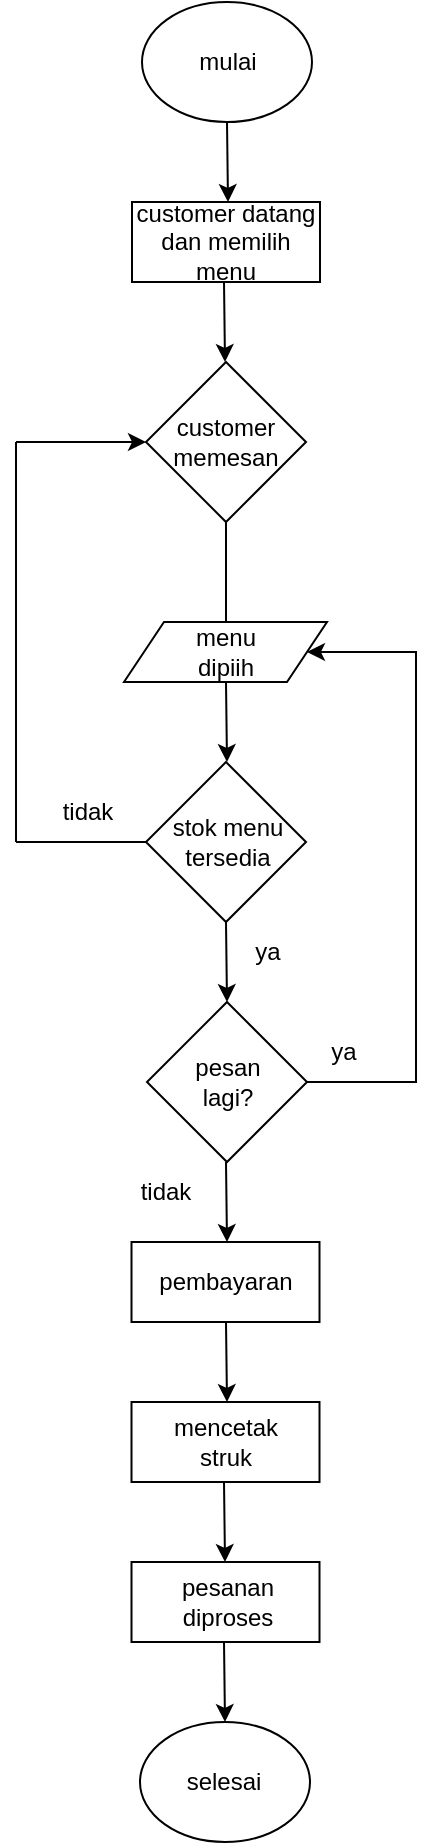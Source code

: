 <mxfile version="20.3.0" type="device"><diagram id="wQU_FQzG6KRm60_oDO9l" name="Page-1"><mxGraphModel dx="1581" dy="779" grid="1" gridSize="10" guides="1" tooltips="1" connect="1" arrows="1" fold="1" page="1" pageScale="1" pageWidth="850" pageHeight="1100" math="0" shadow="0"><root><mxCell id="0"/><mxCell id="1" parent="0"/><mxCell id="V8lw01-Pp9GGQgvy7FO_-1" value="" style="ellipse;whiteSpace=wrap;html=1;" vertex="1" parent="1"><mxGeometry x="383" y="10" width="85" height="60" as="geometry"/></mxCell><mxCell id="V8lw01-Pp9GGQgvy7FO_-2" value="mulai" style="text;html=1;strokeColor=none;fillColor=none;align=center;verticalAlign=middle;whiteSpace=wrap;rounded=0;" vertex="1" parent="1"><mxGeometry x="395.5" y="25" width="60" height="30" as="geometry"/></mxCell><mxCell id="V8lw01-Pp9GGQgvy7FO_-5" value="" style="endArrow=classic;html=1;rounded=0;exitX=0.5;exitY=1;exitDx=0;exitDy=0;" edge="1" parent="1" source="V8lw01-Pp9GGQgvy7FO_-1"><mxGeometry width="50" height="50" relative="1" as="geometry"><mxPoint x="400" y="150" as="sourcePoint"/><mxPoint x="426" y="110" as="targetPoint"/></mxGeometry></mxCell><mxCell id="V8lw01-Pp9GGQgvy7FO_-6" value="" style="rounded=0;whiteSpace=wrap;html=1;" vertex="1" parent="1"><mxGeometry x="378" y="110" width="94" height="40" as="geometry"/></mxCell><mxCell id="V8lw01-Pp9GGQgvy7FO_-7" value="" style="endArrow=classic;html=1;rounded=0;exitX=0.5;exitY=1;exitDx=0;exitDy=0;" edge="1" parent="1"><mxGeometry width="50" height="50" relative="1" as="geometry"><mxPoint x="424" y="150" as="sourcePoint"/><mxPoint x="424.5" y="190" as="targetPoint"/></mxGeometry></mxCell><mxCell id="V8lw01-Pp9GGQgvy7FO_-8" value="" style="rhombus;whiteSpace=wrap;html=1;" vertex="1" parent="1"><mxGeometry x="385" y="190" width="80" height="80" as="geometry"/></mxCell><mxCell id="V8lw01-Pp9GGQgvy7FO_-9" value="" style="endArrow=none;html=1;rounded=0;entryX=0.5;entryY=1;entryDx=0;entryDy=0;" edge="1" parent="1" target="V8lw01-Pp9GGQgvy7FO_-8"><mxGeometry width="50" height="50" relative="1" as="geometry"><mxPoint x="425" y="320" as="sourcePoint"/><mxPoint x="450" y="270" as="targetPoint"/></mxGeometry></mxCell><mxCell id="V8lw01-Pp9GGQgvy7FO_-10" value="" style="shape=parallelogram;perimeter=parallelogramPerimeter;whiteSpace=wrap;html=1;fixedSize=1;" vertex="1" parent="1"><mxGeometry x="374" y="320" width="101.5" height="30" as="geometry"/></mxCell><mxCell id="V8lw01-Pp9GGQgvy7FO_-11" value="" style="endArrow=classic;html=1;rounded=0;exitX=0.5;exitY=1;exitDx=0;exitDy=0;" edge="1" parent="1"><mxGeometry width="50" height="50" relative="1" as="geometry"><mxPoint x="425" y="350" as="sourcePoint"/><mxPoint x="425.5" y="390" as="targetPoint"/></mxGeometry></mxCell><mxCell id="V8lw01-Pp9GGQgvy7FO_-12" value="" style="rhombus;whiteSpace=wrap;html=1;" vertex="1" parent="1"><mxGeometry x="385" y="390" width="80" height="80" as="geometry"/></mxCell><mxCell id="V8lw01-Pp9GGQgvy7FO_-13" value="" style="endArrow=classic;html=1;rounded=0;exitX=0.5;exitY=1;exitDx=0;exitDy=0;" edge="1" parent="1"><mxGeometry width="50" height="50" relative="1" as="geometry"><mxPoint x="425" y="470" as="sourcePoint"/><mxPoint x="425.5" y="510" as="targetPoint"/></mxGeometry></mxCell><mxCell id="V8lw01-Pp9GGQgvy7FO_-43" style="edgeStyle=orthogonalEdgeStyle;rounded=0;orthogonalLoop=1;jettySize=auto;html=1;entryX=1;entryY=0.5;entryDx=0;entryDy=0;" edge="1" parent="1" source="V8lw01-Pp9GGQgvy7FO_-14" target="V8lw01-Pp9GGQgvy7FO_-10"><mxGeometry relative="1" as="geometry"><Array as="points"><mxPoint x="520" y="550"/><mxPoint x="520" y="335"/></Array></mxGeometry></mxCell><mxCell id="V8lw01-Pp9GGQgvy7FO_-14" value="" style="rhombus;whiteSpace=wrap;html=1;" vertex="1" parent="1"><mxGeometry x="385.5" y="510" width="80" height="80" as="geometry"/></mxCell><mxCell id="V8lw01-Pp9GGQgvy7FO_-15" value="" style="endArrow=classic;html=1;rounded=0;exitX=0.5;exitY=1;exitDx=0;exitDy=0;" edge="1" parent="1"><mxGeometry width="50" height="50" relative="1" as="geometry"><mxPoint x="425" y="590" as="sourcePoint"/><mxPoint x="425.5" y="630" as="targetPoint"/></mxGeometry></mxCell><mxCell id="V8lw01-Pp9GGQgvy7FO_-16" value="" style="rounded=0;whiteSpace=wrap;html=1;" vertex="1" parent="1"><mxGeometry x="377.75" y="630" width="94" height="40" as="geometry"/></mxCell><mxCell id="V8lw01-Pp9GGQgvy7FO_-17" value="" style="endArrow=classic;html=1;rounded=0;exitX=0.5;exitY=1;exitDx=0;exitDy=0;" edge="1" parent="1"><mxGeometry width="50" height="50" relative="1" as="geometry"><mxPoint x="425" y="670" as="sourcePoint"/><mxPoint x="425.5" y="710" as="targetPoint"/></mxGeometry></mxCell><mxCell id="V8lw01-Pp9GGQgvy7FO_-18" value="" style="rounded=0;whiteSpace=wrap;html=1;" vertex="1" parent="1"><mxGeometry x="377.75" y="710" width="94" height="40" as="geometry"/></mxCell><mxCell id="V8lw01-Pp9GGQgvy7FO_-19" value="" style="rounded=0;whiteSpace=wrap;html=1;" vertex="1" parent="1"><mxGeometry x="377.75" y="790" width="94" height="40" as="geometry"/></mxCell><mxCell id="V8lw01-Pp9GGQgvy7FO_-20" value="" style="endArrow=classic;html=1;rounded=0;exitX=0.5;exitY=1;exitDx=0;exitDy=0;" edge="1" parent="1"><mxGeometry width="50" height="50" relative="1" as="geometry"><mxPoint x="424" y="750" as="sourcePoint"/><mxPoint x="424.5" y="790" as="targetPoint"/></mxGeometry></mxCell><mxCell id="V8lw01-Pp9GGQgvy7FO_-23" value="" style="endArrow=classic;html=1;rounded=0;exitX=0.5;exitY=1;exitDx=0;exitDy=0;" edge="1" parent="1"><mxGeometry width="50" height="50" relative="1" as="geometry"><mxPoint x="424" y="830" as="sourcePoint"/><mxPoint x="424.5" y="870" as="targetPoint"/></mxGeometry></mxCell><mxCell id="V8lw01-Pp9GGQgvy7FO_-24" value="" style="ellipse;whiteSpace=wrap;html=1;" vertex="1" parent="1"><mxGeometry x="382" y="870" width="85" height="60" as="geometry"/></mxCell><mxCell id="V8lw01-Pp9GGQgvy7FO_-25" value="selesai" style="text;html=1;strokeColor=none;fillColor=none;align=center;verticalAlign=middle;whiteSpace=wrap;rounded=0;" vertex="1" parent="1"><mxGeometry x="393.75" y="885" width="60" height="30" as="geometry"/></mxCell><mxCell id="V8lw01-Pp9GGQgvy7FO_-26" value="customer datang dan memilih menu" style="text;html=1;strokeColor=none;fillColor=none;align=center;verticalAlign=middle;whiteSpace=wrap;rounded=0;" vertex="1" parent="1"><mxGeometry x="378.5" y="121.25" width="92" height="17.5" as="geometry"/></mxCell><mxCell id="V8lw01-Pp9GGQgvy7FO_-27" value="customer memesan" style="text;html=1;strokeColor=none;fillColor=none;align=center;verticalAlign=middle;whiteSpace=wrap;rounded=0;" vertex="1" parent="1"><mxGeometry x="394.75" y="215" width="60" height="30" as="geometry"/></mxCell><mxCell id="V8lw01-Pp9GGQgvy7FO_-28" value="pembayaran" style="text;html=1;strokeColor=none;fillColor=none;align=center;verticalAlign=middle;whiteSpace=wrap;rounded=0;" vertex="1" parent="1"><mxGeometry x="394.75" y="635" width="60" height="30" as="geometry"/></mxCell><mxCell id="V8lw01-Pp9GGQgvy7FO_-29" value="pesan lagi?" style="text;html=1;strokeColor=none;fillColor=none;align=center;verticalAlign=middle;whiteSpace=wrap;rounded=0;" vertex="1" parent="1"><mxGeometry x="395.5" y="535" width="60" height="30" as="geometry"/></mxCell><mxCell id="V8lw01-Pp9GGQgvy7FO_-30" value="stok menu tersedia" style="text;html=1;strokeColor=none;fillColor=none;align=center;verticalAlign=middle;whiteSpace=wrap;rounded=0;" vertex="1" parent="1"><mxGeometry x="395.5" y="415" width="60" height="30" as="geometry"/></mxCell><mxCell id="V8lw01-Pp9GGQgvy7FO_-31" value="menu dipiih" style="text;html=1;strokeColor=none;fillColor=none;align=center;verticalAlign=middle;whiteSpace=wrap;rounded=0;" vertex="1" parent="1"><mxGeometry x="394.75" y="320" width="60" height="30" as="geometry"/></mxCell><mxCell id="V8lw01-Pp9GGQgvy7FO_-34" value="pesanan diproses" style="text;html=1;strokeColor=none;fillColor=none;align=center;verticalAlign=middle;whiteSpace=wrap;rounded=0;" vertex="1" parent="1"><mxGeometry x="395.5" y="795" width="60" height="30" as="geometry"/></mxCell><mxCell id="V8lw01-Pp9GGQgvy7FO_-35" value="mencetak struk" style="text;html=1;strokeColor=none;fillColor=none;align=center;verticalAlign=middle;whiteSpace=wrap;rounded=0;" vertex="1" parent="1"><mxGeometry x="394.75" y="715" width="60" height="30" as="geometry"/></mxCell><mxCell id="V8lw01-Pp9GGQgvy7FO_-37" value="" style="endArrow=none;html=1;rounded=0;entryX=0;entryY=0.5;entryDx=0;entryDy=0;" edge="1" parent="1" target="V8lw01-Pp9GGQgvy7FO_-12"><mxGeometry width="50" height="50" relative="1" as="geometry"><mxPoint x="320" y="430" as="sourcePoint"/><mxPoint x="380" y="410" as="targetPoint"/></mxGeometry></mxCell><mxCell id="V8lw01-Pp9GGQgvy7FO_-38" value="" style="endArrow=none;html=1;rounded=0;" edge="1" parent="1"><mxGeometry width="50" height="50" relative="1" as="geometry"><mxPoint x="320" y="430" as="sourcePoint"/><mxPoint x="320" y="230" as="targetPoint"/></mxGeometry></mxCell><mxCell id="V8lw01-Pp9GGQgvy7FO_-39" value="" style="endArrow=classic;html=1;rounded=0;entryX=0;entryY=0.5;entryDx=0;entryDy=0;" edge="1" parent="1" target="V8lw01-Pp9GGQgvy7FO_-8"><mxGeometry width="50" height="50" relative="1" as="geometry"><mxPoint x="320" y="230" as="sourcePoint"/><mxPoint x="160" y="250" as="targetPoint"/></mxGeometry></mxCell><mxCell id="V8lw01-Pp9GGQgvy7FO_-44" value="ya" style="text;html=1;strokeColor=none;fillColor=none;align=center;verticalAlign=middle;whiteSpace=wrap;rounded=0;" vertex="1" parent="1"><mxGeometry x="415.5" y="470" width="60" height="30" as="geometry"/></mxCell><mxCell id="V8lw01-Pp9GGQgvy7FO_-45" value="tidak" style="text;html=1;strokeColor=none;fillColor=none;align=center;verticalAlign=middle;whiteSpace=wrap;rounded=0;" vertex="1" parent="1"><mxGeometry x="325.5" y="400" width="60" height="30" as="geometry"/></mxCell><mxCell id="V8lw01-Pp9GGQgvy7FO_-46" value="ya" style="text;html=1;strokeColor=none;fillColor=none;align=center;verticalAlign=middle;whiteSpace=wrap;rounded=0;" vertex="1" parent="1"><mxGeometry x="453.75" y="520" width="60" height="30" as="geometry"/></mxCell><mxCell id="V8lw01-Pp9GGQgvy7FO_-47" value="tidak" style="text;html=1;strokeColor=none;fillColor=none;align=center;verticalAlign=middle;whiteSpace=wrap;rounded=0;" vertex="1" parent="1"><mxGeometry x="365" y="590" width="60" height="30" as="geometry"/></mxCell></root></mxGraphModel></diagram></mxfile>